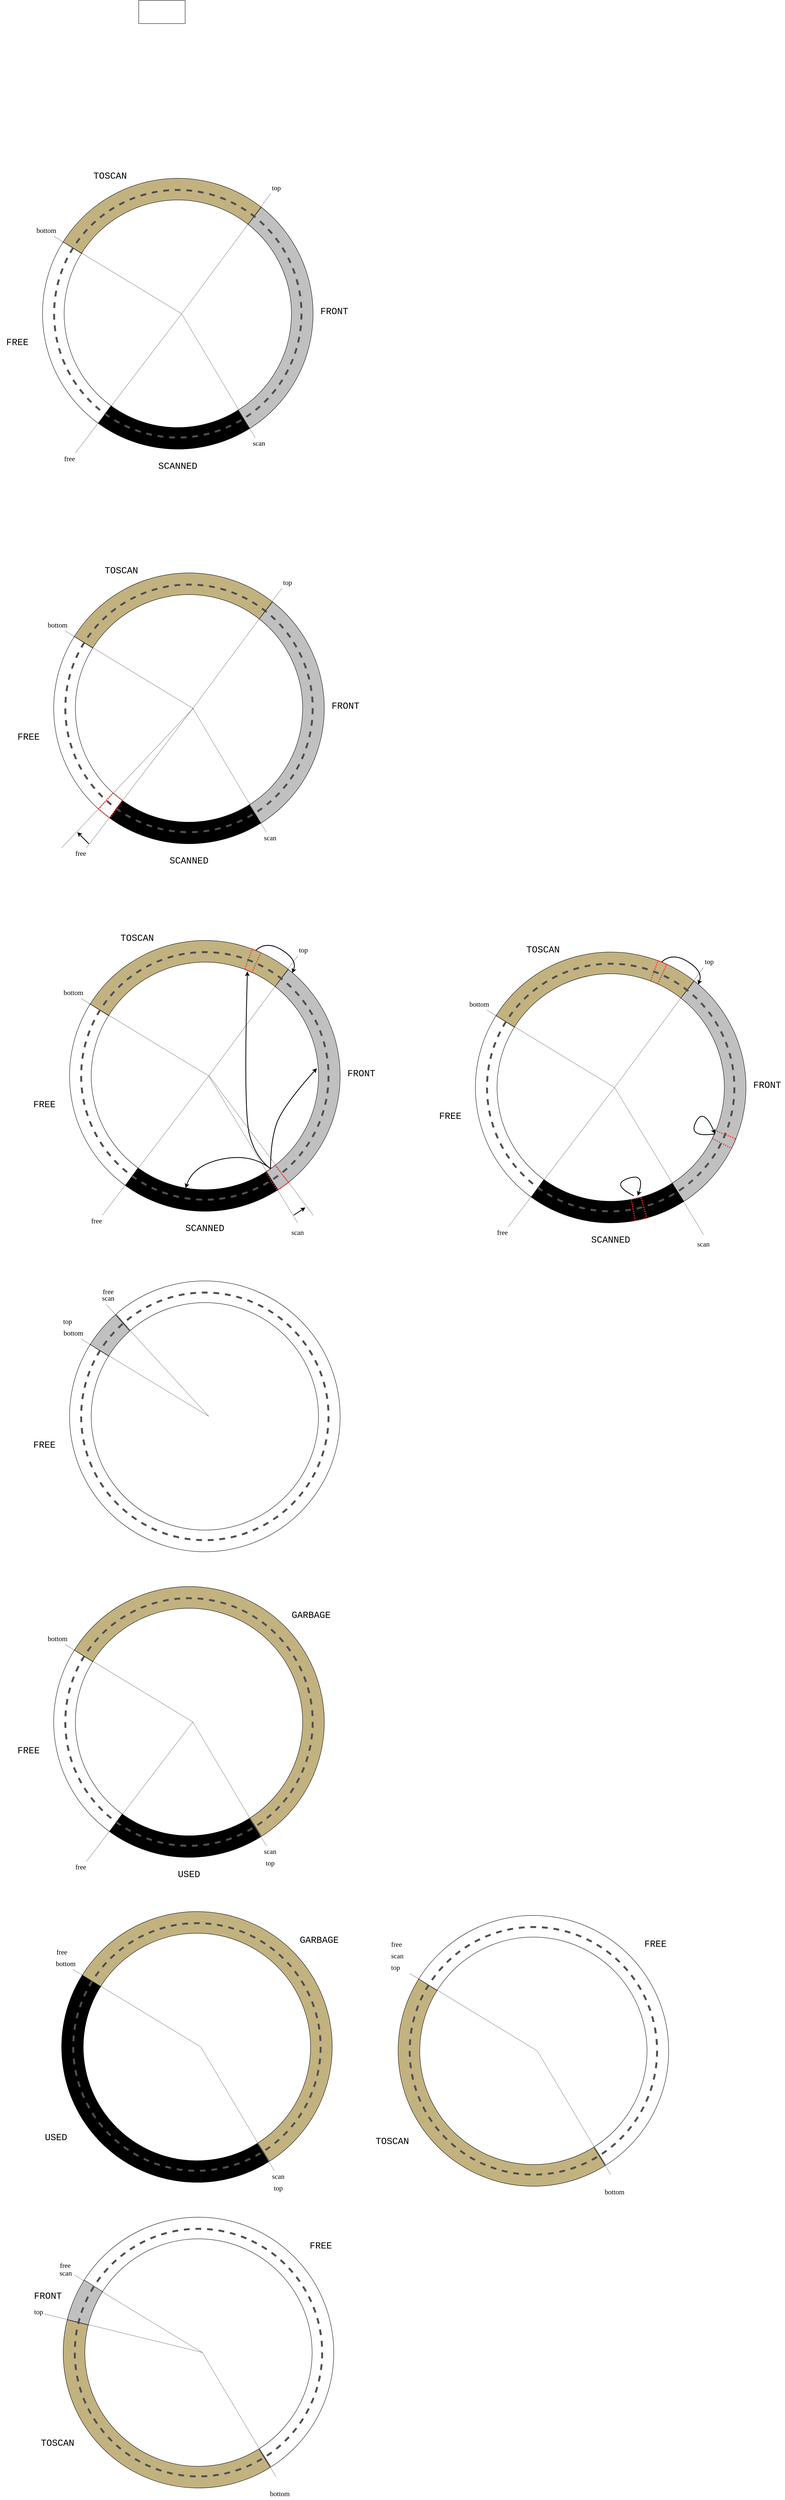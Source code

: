 <mxfile version="18.0.6" type="device"><diagram id="Hz7lfLHsQFxL87cnw71S" name="Page-1"><mxGraphModel dx="5983" dy="5797" grid="1" gridSize="10" guides="1" tooltips="1" connect="1" arrows="1" fold="1" page="1" pageScale="1" pageWidth="3300" pageHeight="4681" math="1" shadow="0"><root><mxCell id="0"/><mxCell id="1" parent="0"/><mxCell id="1EEpojyb9-5cLorn5Ljk-43" value="" style="verticalLabelPosition=bottom;verticalAlign=top;html=1;shape=mxgraph.basic.partConcEllipse;startAngle=0.838;endAngle=0.107;arcWidth=0.16;fillColor=#C2B280;" parent="1" vertex="1"><mxGeometry x="69" y="1050" width="700" height="700" as="geometry"/></mxCell><mxCell id="1EEpojyb9-5cLorn5Ljk-44" value="" style="verticalLabelPosition=bottom;verticalAlign=top;html=1;shape=mxgraph.basic.partConcEllipse;startAngle=0.106;endAngle=0.412;arcWidth=0.16;fillColor=#c0c0c0;" parent="1" vertex="1"><mxGeometry x="69" y="1050" width="700" height="700" as="geometry"/></mxCell><mxCell id="1EEpojyb9-5cLorn5Ljk-45" value="" style="verticalLabelPosition=bottom;verticalAlign=top;html=1;shape=mxgraph.basic.partConcEllipse;startAngle=0.411;endAngle=0.606;arcWidth=0.16;fillColor=#000000;" parent="1" vertex="1"><mxGeometry x="69" y="1050" width="700" height="700" as="geometry"/></mxCell><mxCell id="1EEpojyb9-5cLorn5Ljk-46" value="" style="verticalLabelPosition=bottom;verticalAlign=top;html=1;shape=mxgraph.basic.partConcEllipse;startAngle=0.6;endAngle=0.839;arcWidth=0.16;" parent="1" vertex="1"><mxGeometry x="69" y="1050" width="700" height="700" as="geometry"/></mxCell><mxCell id="1EEpojyb9-5cLorn5Ljk-47" value="" style="ellipse;whiteSpace=wrap;html=1;aspect=fixed;fillColor=none;strokeColor=#505050;strokeWidth=5;dashed=1;" parent="1" vertex="1"><mxGeometry x="99" y="1080" width="640" height="640" as="geometry"/></mxCell><mxCell id="1EEpojyb9-5cLorn5Ljk-48" value="bottom" style="text;html=1;strokeColor=none;fillColor=none;align=center;verticalAlign=middle;whiteSpace=wrap;rounded=0;dashed=1;fontFamily=Lucida Console;fontSize=18;" parent="1" vertex="1"><mxGeometry x="49" y="1170" width="60" height="30" as="geometry"/></mxCell><mxCell id="1EEpojyb9-5cLorn5Ljk-49" value="top" style="text;html=1;strokeColor=none;fillColor=none;align=center;verticalAlign=middle;whiteSpace=wrap;rounded=0;dashed=1;fontFamily=Lucida Console;fontSize=18;" parent="1" vertex="1"><mxGeometry x="649" y="1060" width="50" height="30" as="geometry"/></mxCell><mxCell id="1EEpojyb9-5cLorn5Ljk-50" value="scan" style="text;html=1;strokeColor=none;fillColor=none;align=center;verticalAlign=middle;whiteSpace=wrap;rounded=0;dashed=1;fontFamily=Lucida Console;fontSize=18;" parent="1" vertex="1"><mxGeometry x="599" y="1720" width="60" height="30" as="geometry"/></mxCell><mxCell id="1EEpojyb9-5cLorn5Ljk-51" value="free" style="text;html=1;strokeColor=none;fillColor=none;align=center;verticalAlign=middle;whiteSpace=wrap;rounded=0;dashed=1;fontFamily=Lucida Console;fontSize=18;" parent="1" vertex="1"><mxGeometry x="109" y="1760" width="60" height="30" as="geometry"/></mxCell><mxCell id="1EEpojyb9-5cLorn5Ljk-52" value="&lt;font style=&quot;font-size: 24px;&quot; face=&quot;Courier New&quot;&gt;TOSCAN&lt;/font&gt;" style="text;html=1;strokeColor=none;fillColor=none;align=center;verticalAlign=middle;whiteSpace=wrap;rounded=0;dashed=1;" parent="1" vertex="1"><mxGeometry x="199" y="1030" width="90" height="30" as="geometry"/></mxCell><mxCell id="1EEpojyb9-5cLorn5Ljk-53" value="&lt;font style=&quot;font-size: 24px;&quot; face=&quot;Courier New&quot;&gt;FRONT&lt;/font&gt;" style="text;html=1;strokeColor=none;fillColor=none;align=center;verticalAlign=middle;whiteSpace=wrap;rounded=0;dashed=1;" parent="1" vertex="1"><mxGeometry x="779" y="1380" width="90" height="30" as="geometry"/></mxCell><mxCell id="1EEpojyb9-5cLorn5Ljk-54" value="&lt;font style=&quot;font-size: 24px;&quot; face=&quot;Courier New&quot;&gt;SCANNED&lt;/font&gt;" style="text;html=1;strokeColor=none;fillColor=none;align=center;verticalAlign=middle;whiteSpace=wrap;rounded=0;dashed=1;" parent="1" vertex="1"><mxGeometry x="374" y="1780" width="90" height="30" as="geometry"/></mxCell><mxCell id="1EEpojyb9-5cLorn5Ljk-55" value="&lt;font style=&quot;font-size: 24px;&quot; face=&quot;Courier New&quot;&gt;FREE&lt;/font&gt;" style="text;html=1;strokeColor=none;fillColor=none;align=center;verticalAlign=middle;whiteSpace=wrap;rounded=0;dashed=1;" parent="1" vertex="1"><mxGeometry x="-41" y="1460" width="90" height="30" as="geometry"/></mxCell><mxCell id="1EEpojyb9-5cLorn5Ljk-56" value="" style="endArrow=none;html=1;rounded=0;fontFamily=Courier New;fontSize=24;strokeWidth=1;dashed=1;dashPattern=1 1;" parent="1" edge="1"><mxGeometry width="50" height="50" relative="1" as="geometry"><mxPoint x="659" y="1090" as="sourcePoint"/><mxPoint x="429" y="1400" as="targetPoint"/></mxGeometry></mxCell><mxCell id="1EEpojyb9-5cLorn5Ljk-57" value="" style="endArrow=none;html=1;rounded=0;fontFamily=Courier New;fontSize=24;strokeWidth=1;dashed=1;dashPattern=1 1;" parent="1" edge="1"><mxGeometry width="50" height="50" relative="1" as="geometry"><mxPoint x="619" y="1720" as="sourcePoint"/><mxPoint x="429" y="1400" as="targetPoint"/></mxGeometry></mxCell><mxCell id="1EEpojyb9-5cLorn5Ljk-58" value="" style="endArrow=none;html=1;rounded=0;fontFamily=Courier New;fontSize=24;strokeWidth=1;dashed=1;dashPattern=1 1;exitX=0.75;exitY=0;exitDx=0;exitDy=0;" parent="1" source="1EEpojyb9-5cLorn5Ljk-51" edge="1"><mxGeometry width="50" height="50" relative="1" as="geometry"><mxPoint x="189" y="1710" as="sourcePoint"/><mxPoint x="429" y="1400" as="targetPoint"/></mxGeometry></mxCell><mxCell id="1EEpojyb9-5cLorn5Ljk-59" value="" style="endArrow=none;html=1;rounded=0;fontFamily=Courier New;fontSize=24;strokeWidth=1;dashed=1;dashPattern=1 1;" parent="1" edge="1"><mxGeometry width="50" height="50" relative="1" as="geometry"><mxPoint x="99" y="1200" as="sourcePoint"/><mxPoint x="429" y="1400" as="targetPoint"/></mxGeometry></mxCell><mxCell id="1EEpojyb9-5cLorn5Ljk-60" value="" style="endArrow=none;html=1;rounded=0;fontFamily=Courier New;fontSize=24;strokeWidth=1;dashed=1;dashPattern=1 1;" parent="1" edge="1"><mxGeometry width="50" height="50" relative="1" as="geometry"><mxPoint x="90" y="1760" as="sourcePoint"/><mxPoint x="430" y="1400" as="targetPoint"/></mxGeometry></mxCell><mxCell id="1EEpojyb9-5cLorn5Ljk-62" value="" style="endArrow=classic;html=1;rounded=0;fontFamily=Lucida Console;fontSize=18;strokeWidth=2;" parent="1" edge="1"><mxGeometry width="50" height="50" relative="1" as="geometry"><mxPoint x="160" y="1750" as="sourcePoint"/><mxPoint x="130" y="1720" as="targetPoint"/></mxGeometry></mxCell><mxCell id="1EEpojyb9-5cLorn5Ljk-99" value="" style="verticalLabelPosition=bottom;verticalAlign=top;html=1;shape=mxgraph.basic.partConcEllipse;startAngle=0.838;endAngle=0.107;arcWidth=0.16;fillColor=#C2B280;" parent="1" vertex="1"><mxGeometry x="110" y="2000" width="700" height="700" as="geometry"/></mxCell><mxCell id="1EEpojyb9-5cLorn5Ljk-100" value="" style="verticalLabelPosition=bottom;verticalAlign=top;html=1;shape=mxgraph.basic.partConcEllipse;startAngle=0.106;endAngle=0.412;arcWidth=0.16;fillColor=#c0c0c0;" parent="1" vertex="1"><mxGeometry x="110" y="2000" width="700" height="700" as="geometry"/></mxCell><mxCell id="1EEpojyb9-5cLorn5Ljk-101" value="" style="verticalLabelPosition=bottom;verticalAlign=top;html=1;shape=mxgraph.basic.partConcEllipse;startAngle=0.409;endAngle=0.606;arcWidth=0.16;fillColor=#000000;" parent="1" vertex="1"><mxGeometry x="110" y="2000" width="700" height="700" as="geometry"/></mxCell><mxCell id="1EEpojyb9-5cLorn5Ljk-102" value="" style="verticalLabelPosition=bottom;verticalAlign=top;html=1;shape=mxgraph.basic.partConcEllipse;startAngle=0.6;endAngle=0.839;arcWidth=0.16;" parent="1" vertex="1"><mxGeometry x="110" y="2000" width="700" height="700" as="geometry"/></mxCell><mxCell id="1EEpojyb9-5cLorn5Ljk-104" value="bottom" style="text;html=1;strokeColor=none;fillColor=none;align=center;verticalAlign=middle;whiteSpace=wrap;rounded=0;dashed=1;fontFamily=Lucida Console;fontSize=18;" parent="1" vertex="1"><mxGeometry x="90" y="2120" width="60" height="30" as="geometry"/></mxCell><mxCell id="1EEpojyb9-5cLorn5Ljk-105" value="top" style="text;html=1;strokeColor=none;fillColor=none;align=center;verticalAlign=middle;whiteSpace=wrap;rounded=0;dashed=1;fontFamily=Lucida Console;fontSize=18;" parent="1" vertex="1"><mxGeometry x="690" y="2010" width="50" height="30" as="geometry"/></mxCell><mxCell id="1EEpojyb9-5cLorn5Ljk-106" value="scan" style="text;html=1;strokeColor=none;fillColor=none;align=center;verticalAlign=middle;whiteSpace=wrap;rounded=0;dashed=1;fontFamily=Lucida Console;fontSize=18;" parent="1" vertex="1"><mxGeometry x="670" y="2740" width="60" height="30" as="geometry"/></mxCell><mxCell id="1EEpojyb9-5cLorn5Ljk-107" value="free" style="text;html=1;strokeColor=none;fillColor=none;align=center;verticalAlign=middle;whiteSpace=wrap;rounded=0;dashed=1;fontFamily=Lucida Console;fontSize=18;" parent="1" vertex="1"><mxGeometry x="150" y="2710" width="60" height="30" as="geometry"/></mxCell><mxCell id="1EEpojyb9-5cLorn5Ljk-108" value="&lt;font style=&quot;font-size: 24px;&quot; face=&quot;Courier New&quot;&gt;TOSCAN&lt;/font&gt;" style="text;html=1;strokeColor=none;fillColor=none;align=center;verticalAlign=middle;whiteSpace=wrap;rounded=0;dashed=1;" parent="1" vertex="1"><mxGeometry x="240" y="1980" width="90" height="30" as="geometry"/></mxCell><mxCell id="1EEpojyb9-5cLorn5Ljk-109" value="&lt;font style=&quot;font-size: 24px;&quot; face=&quot;Courier New&quot;&gt;FRONT&lt;/font&gt;" style="text;html=1;strokeColor=none;fillColor=none;align=center;verticalAlign=middle;whiteSpace=wrap;rounded=0;dashed=1;" parent="1" vertex="1"><mxGeometry x="820" y="2330" width="90" height="30" as="geometry"/></mxCell><mxCell id="1EEpojyb9-5cLorn5Ljk-110" value="&lt;font style=&quot;font-size: 24px;&quot; face=&quot;Courier New&quot;&gt;SCANNED&lt;/font&gt;" style="text;html=1;strokeColor=none;fillColor=none;align=center;verticalAlign=middle;whiteSpace=wrap;rounded=0;dashed=1;" parent="1" vertex="1"><mxGeometry x="415" y="2730" width="90" height="30" as="geometry"/></mxCell><mxCell id="1EEpojyb9-5cLorn5Ljk-111" value="&lt;font style=&quot;font-size: 24px;&quot; face=&quot;Courier New&quot;&gt;FREE&lt;/font&gt;" style="text;html=1;strokeColor=none;fillColor=none;align=center;verticalAlign=middle;whiteSpace=wrap;rounded=0;dashed=1;" parent="1" vertex="1"><mxGeometry y="2410" width="90" height="30" as="geometry"/></mxCell><mxCell id="1EEpojyb9-5cLorn5Ljk-112" value="" style="endArrow=none;html=1;rounded=0;fontFamily=Courier New;fontSize=24;strokeWidth=1;dashed=1;dashPattern=1 1;" parent="1" edge="1"><mxGeometry width="50" height="50" relative="1" as="geometry"><mxPoint x="700" y="2040" as="sourcePoint"/><mxPoint x="470" y="2350" as="targetPoint"/></mxGeometry></mxCell><mxCell id="1EEpojyb9-5cLorn5Ljk-113" value="" style="endArrow=none;html=1;rounded=0;fontFamily=Courier New;fontSize=24;strokeWidth=1;dashed=1;dashPattern=1 1;" parent="1" edge="1"><mxGeometry width="50" height="50" relative="1" as="geometry"><mxPoint x="700" y="2730" as="sourcePoint"/><mxPoint x="470" y="2350" as="targetPoint"/></mxGeometry></mxCell><mxCell id="1EEpojyb9-5cLorn5Ljk-114" value="" style="endArrow=none;html=1;rounded=0;fontFamily=Courier New;fontSize=24;strokeWidth=1;dashed=1;dashPattern=1 1;exitX=0.75;exitY=0;exitDx=0;exitDy=0;" parent="1" source="1EEpojyb9-5cLorn5Ljk-107" edge="1"><mxGeometry width="50" height="50" relative="1" as="geometry"><mxPoint x="230" y="2660" as="sourcePoint"/><mxPoint x="470" y="2350" as="targetPoint"/></mxGeometry></mxCell><mxCell id="1EEpojyb9-5cLorn5Ljk-115" value="" style="endArrow=none;html=1;rounded=0;fontFamily=Courier New;fontSize=24;strokeWidth=1;dashed=1;dashPattern=1 1;" parent="1" edge="1"><mxGeometry width="50" height="50" relative="1" as="geometry"><mxPoint x="140" y="2150" as="sourcePoint"/><mxPoint x="470" y="2350" as="targetPoint"/></mxGeometry></mxCell><mxCell id="1EEpojyb9-5cLorn5Ljk-116" value="" style="endArrow=none;html=1;rounded=0;fontFamily=Courier New;fontSize=24;strokeWidth=1;dashed=1;dashPattern=1 1;" parent="1" edge="1"><mxGeometry width="50" height="50" relative="1" as="geometry"><mxPoint x="740" y="2710" as="sourcePoint"/><mxPoint x="471" y="2350" as="targetPoint"/></mxGeometry></mxCell><mxCell id="1EEpojyb9-5cLorn5Ljk-117" value="" style="endArrow=classic;html=1;rounded=0;fontFamily=Lucida Console;fontSize=18;strokeWidth=2;" parent="1" edge="1"><mxGeometry width="50" height="50" relative="1" as="geometry"><mxPoint x="690" y="2710" as="sourcePoint"/><mxPoint x="720" y="2690" as="targetPoint"/></mxGeometry></mxCell><mxCell id="1EEpojyb9-5cLorn5Ljk-123" value="" style="curved=1;endArrow=classic;html=1;rounded=0;fontFamily=Lucida Console;fontSize=18;strokeWidth=2;exitX=0.766;exitY=0.875;exitDx=0;exitDy=0;exitPerimeter=0;entryX=0.422;entryY=0.953;entryDx=0;entryDy=0;entryPerimeter=0;" parent="1" source="1EEpojyb9-5cLorn5Ljk-103" target="1EEpojyb9-5cLorn5Ljk-103" edge="1"><mxGeometry width="50" height="50" relative="1" as="geometry"><mxPoint x="530" y="2510" as="sourcePoint"/><mxPoint x="580" y="2460" as="targetPoint"/><Array as="points"><mxPoint x="580" y="2550"/><mxPoint x="430" y="2580"/></Array></mxGeometry></mxCell><mxCell id="1EEpojyb9-5cLorn5Ljk-124" value="" style="curved=1;endArrow=classic;html=1;rounded=0;fontFamily=Lucida Console;fontSize=18;strokeWidth=2;entryX=0.953;entryY=0.469;entryDx=0;entryDy=0;entryPerimeter=0;" parent="1" target="1EEpojyb9-5cLorn5Ljk-103" edge="1"><mxGeometry width="50" height="50" relative="1" as="geometry"><mxPoint x="630" y="2590" as="sourcePoint"/><mxPoint x="420.08" y="2649.92" as="targetPoint"/><Array as="points"><mxPoint x="630" y="2520"/><mxPoint x="660" y="2430"/></Array></mxGeometry></mxCell><mxCell id="1EEpojyb9-5cLorn5Ljk-125" value="" style="curved=1;endArrow=classic;html=1;rounded=0;fontFamily=Lucida Console;fontSize=18;strokeWidth=2;entryX=0.672;entryY=0.078;entryDx=0;entryDy=0;entryPerimeter=0;" parent="1" target="1EEpojyb9-5cLorn5Ljk-103" edge="1"><mxGeometry width="50" height="50" relative="1" as="geometry"><mxPoint x="630" y="2590" as="sourcePoint"/><mxPoint x="420.08" y="2649.92" as="targetPoint"/><Array as="points"><mxPoint x="590" y="2560"/><mxPoint x="560" y="2440"/></Array></mxGeometry></mxCell><mxCell id="1EEpojyb9-5cLorn5Ljk-130" value="" style="verticalLabelPosition=bottom;verticalAlign=top;html=1;shape=mxgraph.basic.partConcEllipse;startAngle=0.057;endAngle=0.068;arcWidth=0.16;fillColor=none;strokeWidth=3;dashed=1;dashPattern=1 1;strokeColor=#FF3333;" parent="1" vertex="1"><mxGeometry x="110" y="2000" width="700" height="700" as="geometry"/></mxCell><mxCell id="1EEpojyb9-5cLorn5Ljk-131" value="" style="curved=1;endArrow=classic;html=1;rounded=0;fontFamily=Lucida Console;fontSize=18;strokeWidth=2;entryX=0.823;entryY=0.12;entryDx=0;entryDy=0;entryPerimeter=0;exitX=0.689;exitY=0.036;exitDx=0;exitDy=0;exitPerimeter=0;" parent="1" source="1EEpojyb9-5cLorn5Ljk-130" target="1EEpojyb9-5cLorn5Ljk-100" edge="1"><mxGeometry width="50" height="50" relative="1" as="geometry"><mxPoint x="640" y="2600" as="sourcePoint"/><mxPoint x="580.08" y="2089.92" as="targetPoint"/><Array as="points"><mxPoint x="620" y="2000"/><mxPoint x="700" y="2050"/></Array></mxGeometry></mxCell><mxCell id="1EEpojyb9-5cLorn5Ljk-103" value="" style="ellipse;whiteSpace=wrap;html=1;aspect=fixed;fillColor=none;strokeColor=#505050;strokeWidth=5;dashed=1;" parent="1" vertex="1"><mxGeometry x="140" y="2030" width="640" height="640" as="geometry"/></mxCell><mxCell id="1EEpojyb9-5cLorn5Ljk-132" value="" style="verticalLabelPosition=bottom;verticalAlign=top;html=1;shape=mxgraph.basic.partConcEllipse;startAngle=0.838;endAngle=0.107;arcWidth=0.16;fillColor=#C2B280;" parent="1" vertex="1"><mxGeometry x="40" y="30" width="700" height="700" as="geometry"/></mxCell><mxCell id="1EEpojyb9-5cLorn5Ljk-133" value="" style="verticalLabelPosition=bottom;verticalAlign=top;html=1;shape=mxgraph.basic.partConcEllipse;startAngle=0.106;endAngle=0.412;arcWidth=0.16;fillColor=#c0c0c0;" parent="1" vertex="1"><mxGeometry x="40" y="30" width="700" height="700" as="geometry"/></mxCell><mxCell id="1EEpojyb9-5cLorn5Ljk-134" value="" style="verticalLabelPosition=bottom;verticalAlign=top;html=1;shape=mxgraph.basic.partConcEllipse;startAngle=0.411;endAngle=0.606;arcWidth=0.16;fillColor=#000000;" parent="1" vertex="1"><mxGeometry x="40" y="30" width="700" height="700" as="geometry"/></mxCell><mxCell id="1EEpojyb9-5cLorn5Ljk-135" value="" style="verticalLabelPosition=bottom;verticalAlign=top;html=1;shape=mxgraph.basic.partConcEllipse;startAngle=0.6;endAngle=0.839;arcWidth=0.16;" parent="1" vertex="1"><mxGeometry x="40" y="30" width="700" height="700" as="geometry"/></mxCell><mxCell id="1EEpojyb9-5cLorn5Ljk-136" value="" style="ellipse;whiteSpace=wrap;html=1;aspect=fixed;fillColor=none;strokeColor=#505050;strokeWidth=5;dashed=1;" parent="1" vertex="1"><mxGeometry x="70" y="60" width="640" height="640" as="geometry"/></mxCell><mxCell id="1EEpojyb9-5cLorn5Ljk-137" value="bottom" style="text;html=1;strokeColor=none;fillColor=none;align=center;verticalAlign=middle;whiteSpace=wrap;rounded=0;dashed=1;fontFamily=Lucida Console;fontSize=18;" parent="1" vertex="1"><mxGeometry x="20" y="150" width="60" height="30" as="geometry"/></mxCell><mxCell id="1EEpojyb9-5cLorn5Ljk-138" value="top" style="text;html=1;strokeColor=none;fillColor=none;align=center;verticalAlign=middle;whiteSpace=wrap;rounded=0;dashed=1;fontFamily=Lucida Console;fontSize=18;" parent="1" vertex="1"><mxGeometry x="620" y="40" width="50" height="30" as="geometry"/></mxCell><mxCell id="1EEpojyb9-5cLorn5Ljk-139" value="scan" style="text;html=1;strokeColor=none;fillColor=none;align=center;verticalAlign=middle;whiteSpace=wrap;rounded=0;dashed=1;fontFamily=Lucida Console;fontSize=18;" parent="1" vertex="1"><mxGeometry x="570" y="700" width="60" height="30" as="geometry"/></mxCell><mxCell id="1EEpojyb9-5cLorn5Ljk-140" value="free" style="text;html=1;strokeColor=none;fillColor=none;align=center;verticalAlign=middle;whiteSpace=wrap;rounded=0;dashed=1;fontFamily=Lucida Console;fontSize=18;" parent="1" vertex="1"><mxGeometry x="80" y="740" width="60" height="30" as="geometry"/></mxCell><mxCell id="1EEpojyb9-5cLorn5Ljk-141" value="&lt;font style=&quot;font-size: 24px;&quot; face=&quot;Courier New&quot;&gt;TOSCAN&lt;/font&gt;" style="text;html=1;strokeColor=none;fillColor=none;align=center;verticalAlign=middle;whiteSpace=wrap;rounded=0;dashed=1;" parent="1" vertex="1"><mxGeometry x="170" y="10" width="90" height="30" as="geometry"/></mxCell><mxCell id="1EEpojyb9-5cLorn5Ljk-142" value="&lt;font style=&quot;font-size: 24px;&quot; face=&quot;Courier New&quot;&gt;FRONT&lt;/font&gt;" style="text;html=1;strokeColor=none;fillColor=none;align=center;verticalAlign=middle;whiteSpace=wrap;rounded=0;dashed=1;" parent="1" vertex="1"><mxGeometry x="750" y="360" width="90" height="30" as="geometry"/></mxCell><mxCell id="1EEpojyb9-5cLorn5Ljk-143" value="&lt;font style=&quot;font-size: 24px;&quot; face=&quot;Courier New&quot;&gt;SCANNED&lt;/font&gt;" style="text;html=1;strokeColor=none;fillColor=none;align=center;verticalAlign=middle;whiteSpace=wrap;rounded=0;dashed=1;" parent="1" vertex="1"><mxGeometry x="345" y="760" width="90" height="30" as="geometry"/></mxCell><mxCell id="1EEpojyb9-5cLorn5Ljk-144" value="&lt;font style=&quot;font-size: 24px;&quot; face=&quot;Courier New&quot;&gt;FREE&lt;/font&gt;" style="text;html=1;strokeColor=none;fillColor=none;align=center;verticalAlign=middle;whiteSpace=wrap;rounded=0;dashed=1;" parent="1" vertex="1"><mxGeometry x="-70" y="440" width="90" height="30" as="geometry"/></mxCell><mxCell id="1EEpojyb9-5cLorn5Ljk-145" value="" style="endArrow=none;html=1;rounded=0;fontFamily=Courier New;fontSize=24;strokeWidth=1;dashed=1;dashPattern=1 1;" parent="1" edge="1"><mxGeometry width="50" height="50" relative="1" as="geometry"><mxPoint x="630" y="70" as="sourcePoint"/><mxPoint x="400" y="380" as="targetPoint"/></mxGeometry></mxCell><mxCell id="1EEpojyb9-5cLorn5Ljk-146" value="" style="endArrow=none;html=1;rounded=0;fontFamily=Courier New;fontSize=24;strokeWidth=1;dashed=1;dashPattern=1 1;" parent="1" edge="1"><mxGeometry width="50" height="50" relative="1" as="geometry"><mxPoint x="590" y="700" as="sourcePoint"/><mxPoint x="400" y="380" as="targetPoint"/></mxGeometry></mxCell><mxCell id="1EEpojyb9-5cLorn5Ljk-147" value="" style="endArrow=none;html=1;rounded=0;fontFamily=Courier New;fontSize=24;strokeWidth=1;dashed=1;dashPattern=1 1;exitX=0.75;exitY=0;exitDx=0;exitDy=0;" parent="1" source="1EEpojyb9-5cLorn5Ljk-140" edge="1"><mxGeometry width="50" height="50" relative="1" as="geometry"><mxPoint x="160" y="690" as="sourcePoint"/><mxPoint x="400" y="380" as="targetPoint"/></mxGeometry></mxCell><mxCell id="1EEpojyb9-5cLorn5Ljk-148" value="" style="endArrow=none;html=1;rounded=0;fontFamily=Courier New;fontSize=24;strokeWidth=1;dashed=1;dashPattern=1 1;" parent="1" edge="1"><mxGeometry width="50" height="50" relative="1" as="geometry"><mxPoint x="70" y="180" as="sourcePoint"/><mxPoint x="400" y="380" as="targetPoint"/></mxGeometry></mxCell><mxCell id="1EEpojyb9-5cLorn5Ljk-152" value="" style="verticalLabelPosition=bottom;verticalAlign=top;html=1;shape=mxgraph.basic.partConcEllipse;startAngle=0.394;endAngle=0.41;arcWidth=0.16;fillColor=none;strokeWidth=3;dashed=1;dashPattern=1 1;strokeColor=#FF3333;" parent="1" vertex="1"><mxGeometry x="110" y="2000" width="700" height="700" as="geometry"/></mxCell><mxCell id="1EEpojyb9-5cLorn5Ljk-153" value="" style="verticalLabelPosition=bottom;verticalAlign=top;html=1;shape=mxgraph.basic.partConcEllipse;startAngle=0.6;endAngle=0.617;arcWidth=0.16;fillColor=none;strokeWidth=3;dashed=1;dashPattern=1 1;strokeColor=#FF3333;" parent="1" vertex="1"><mxGeometry x="70" y="1050" width="700" height="700" as="geometry"/></mxCell><mxCell id="1EEpojyb9-5cLorn5Ljk-154" value="" style="verticalLabelPosition=bottom;verticalAlign=top;html=1;shape=mxgraph.basic.partConcEllipse;startAngle=0.838;endAngle=0.84;arcWidth=0.16;fillColor=#C2B280;" parent="1" vertex="1"><mxGeometry x="110" y="2880" width="700" height="700" as="geometry"/></mxCell><mxCell id="1EEpojyb9-5cLorn5Ljk-155" value="" style="verticalLabelPosition=bottom;verticalAlign=top;html=1;shape=mxgraph.basic.partConcEllipse;startAngle=0.838;endAngle=0.885;arcWidth=0.16;fillColor=#c0c0c0;" parent="1" vertex="1"><mxGeometry x="110" y="2880" width="700" height="700" as="geometry"/></mxCell><mxCell id="1EEpojyb9-5cLorn5Ljk-157" value="" style="verticalLabelPosition=bottom;verticalAlign=top;html=1;shape=mxgraph.basic.partConcEllipse;startAngle=0.886;endAngle=0.839;arcWidth=0.16;" parent="1" vertex="1"><mxGeometry x="110" y="2880" width="700" height="700" as="geometry"/></mxCell><mxCell id="1EEpojyb9-5cLorn5Ljk-158" value="" style="ellipse;whiteSpace=wrap;html=1;aspect=fixed;fillColor=none;strokeColor=#505050;strokeWidth=5;dashed=1;" parent="1" vertex="1"><mxGeometry x="140" y="2910" width="640" height="640" as="geometry"/></mxCell><mxCell id="1EEpojyb9-5cLorn5Ljk-159" value="bottom" style="text;html=1;strokeColor=none;fillColor=none;align=center;verticalAlign=middle;whiteSpace=wrap;rounded=0;dashed=1;fontFamily=Lucida Console;fontSize=18;" parent="1" vertex="1"><mxGeometry x="90" y="3000" width="60" height="30" as="geometry"/></mxCell><mxCell id="1EEpojyb9-5cLorn5Ljk-160" value="top" style="text;html=1;strokeColor=none;fillColor=none;align=center;verticalAlign=middle;whiteSpace=wrap;rounded=0;dashed=1;fontFamily=Lucida Console;fontSize=18;" parent="1" vertex="1"><mxGeometry x="80" y="2970" width="50" height="30" as="geometry"/></mxCell><mxCell id="1EEpojyb9-5cLorn5Ljk-161" value="scan" style="text;html=1;strokeColor=none;fillColor=none;align=center;verticalAlign=middle;whiteSpace=wrap;rounded=0;dashed=1;fontFamily=Lucida Console;fontSize=18;" parent="1" vertex="1"><mxGeometry x="180" y="2910" width="60" height="30" as="geometry"/></mxCell><mxCell id="1EEpojyb9-5cLorn5Ljk-162" value="free" style="text;html=1;strokeColor=none;fillColor=none;align=center;verticalAlign=middle;whiteSpace=wrap;rounded=0;dashed=1;fontFamily=Lucida Console;fontSize=18;" parent="1" vertex="1"><mxGeometry x="180" y="2893" width="60" height="30" as="geometry"/></mxCell><mxCell id="1EEpojyb9-5cLorn5Ljk-166" value="&lt;font style=&quot;font-size: 24px;&quot; face=&quot;Courier New&quot;&gt;FREE&lt;/font&gt;" style="text;html=1;strokeColor=none;fillColor=none;align=center;verticalAlign=middle;whiteSpace=wrap;rounded=0;dashed=1;" parent="1" vertex="1"><mxGeometry y="3290" width="90" height="30" as="geometry"/></mxCell><mxCell id="1EEpojyb9-5cLorn5Ljk-168" value="" style="endArrow=none;html=1;rounded=0;fontFamily=Courier New;fontSize=24;strokeWidth=1;dashed=1;dashPattern=1 1;exitX=0.425;exitY=1.05;exitDx=0;exitDy=0;exitPerimeter=0;" parent="1" source="1EEpojyb9-5cLorn5Ljk-161" edge="1"><mxGeometry width="50" height="50" relative="1" as="geometry"><mxPoint x="200" y="2940" as="sourcePoint"/><mxPoint x="470" y="3230" as="targetPoint"/></mxGeometry></mxCell><mxCell id="1EEpojyb9-5cLorn5Ljk-170" value="" style="endArrow=none;html=1;rounded=0;fontFamily=Courier New;fontSize=24;strokeWidth=1;dashed=1;dashPattern=1 1;" parent="1" edge="1"><mxGeometry width="50" height="50" relative="1" as="geometry"><mxPoint x="140" y="3030" as="sourcePoint"/><mxPoint x="470" y="3230" as="targetPoint"/></mxGeometry></mxCell><mxCell id="1EEpojyb9-5cLorn5Ljk-171" value="" style="verticalLabelPosition=bottom;verticalAlign=top;html=1;shape=mxgraph.basic.partConcEllipse;startAngle=0.838;endAngle=0.41;arcWidth=0.16;fillColor=#C2B280;" parent="1" vertex="1"><mxGeometry x="69" y="3670" width="700" height="700" as="geometry"/></mxCell><mxCell id="1EEpojyb9-5cLorn5Ljk-173" value="" style="verticalLabelPosition=bottom;verticalAlign=top;html=1;shape=mxgraph.basic.partConcEllipse;startAngle=0.411;endAngle=0.606;arcWidth=0.16;fillColor=#000000;" parent="1" vertex="1"><mxGeometry x="69" y="3670" width="700" height="700" as="geometry"/></mxCell><mxCell id="1EEpojyb9-5cLorn5Ljk-174" value="" style="verticalLabelPosition=bottom;verticalAlign=top;html=1;shape=mxgraph.basic.partConcEllipse;startAngle=0.6;endAngle=0.839;arcWidth=0.16;" parent="1" vertex="1"><mxGeometry x="69" y="3670" width="700" height="700" as="geometry"/></mxCell><mxCell id="1EEpojyb9-5cLorn5Ljk-175" value="" style="ellipse;whiteSpace=wrap;html=1;aspect=fixed;fillColor=none;strokeColor=#505050;strokeWidth=5;dashed=1;" parent="1" vertex="1"><mxGeometry x="99" y="3700" width="640" height="640" as="geometry"/></mxCell><mxCell id="1EEpojyb9-5cLorn5Ljk-176" value="bottom" style="text;html=1;strokeColor=none;fillColor=none;align=center;verticalAlign=middle;whiteSpace=wrap;rounded=0;dashed=1;fontFamily=Lucida Console;fontSize=18;" parent="1" vertex="1"><mxGeometry x="49" y="3790" width="60" height="30" as="geometry"/></mxCell><mxCell id="1EEpojyb9-5cLorn5Ljk-177" value="top" style="text;html=1;strokeColor=none;fillColor=none;align=center;verticalAlign=middle;whiteSpace=wrap;rounded=0;dashed=1;fontFamily=Lucida Console;fontSize=18;" parent="1" vertex="1"><mxGeometry x="604" y="4370" width="50" height="30" as="geometry"/></mxCell><mxCell id="1EEpojyb9-5cLorn5Ljk-178" value="scan" style="text;html=1;strokeColor=none;fillColor=none;align=center;verticalAlign=middle;whiteSpace=wrap;rounded=0;dashed=1;fontFamily=Lucida Console;fontSize=18;" parent="1" vertex="1"><mxGeometry x="599" y="4340" width="60" height="30" as="geometry"/></mxCell><mxCell id="1EEpojyb9-5cLorn5Ljk-179" value="free" style="text;html=1;strokeColor=none;fillColor=none;align=center;verticalAlign=middle;whiteSpace=wrap;rounded=0;dashed=1;fontFamily=Lucida Console;fontSize=18;" parent="1" vertex="1"><mxGeometry x="109" y="4380" width="60" height="30" as="geometry"/></mxCell><mxCell id="1EEpojyb9-5cLorn5Ljk-180" value="&lt;font style=&quot;font-size: 24px;&quot; face=&quot;Courier New&quot;&gt;GARBAGE&lt;/font&gt;" style="text;html=1;strokeColor=none;fillColor=none;align=center;verticalAlign=middle;whiteSpace=wrap;rounded=0;dashed=1;" parent="1" vertex="1"><mxGeometry x="690" y="3730" width="90" height="30" as="geometry"/></mxCell><mxCell id="1EEpojyb9-5cLorn5Ljk-182" value="&lt;font style=&quot;font-size: 24px;&quot; face=&quot;Courier New&quot;&gt;USED&lt;/font&gt;" style="text;html=1;strokeColor=none;fillColor=none;align=center;verticalAlign=middle;whiteSpace=wrap;rounded=0;dashed=1;" parent="1" vertex="1"><mxGeometry x="374" y="4400" width="90" height="30" as="geometry"/></mxCell><mxCell id="1EEpojyb9-5cLorn5Ljk-183" value="&lt;font style=&quot;font-size: 24px;&quot; face=&quot;Courier New&quot;&gt;FREE&lt;/font&gt;" style="text;html=1;strokeColor=none;fillColor=none;align=center;verticalAlign=middle;whiteSpace=wrap;rounded=0;dashed=1;" parent="1" vertex="1"><mxGeometry x="-41" y="4080" width="90" height="30" as="geometry"/></mxCell><mxCell id="1EEpojyb9-5cLorn5Ljk-185" value="" style="endArrow=none;html=1;rounded=0;fontFamily=Courier New;fontSize=24;strokeWidth=1;dashed=1;dashPattern=1 1;" parent="1" edge="1"><mxGeometry width="50" height="50" relative="1" as="geometry"><mxPoint x="619" y="4340" as="sourcePoint"/><mxPoint x="429" y="4020" as="targetPoint"/></mxGeometry></mxCell><mxCell id="1EEpojyb9-5cLorn5Ljk-186" value="" style="endArrow=none;html=1;rounded=0;fontFamily=Courier New;fontSize=24;strokeWidth=1;dashed=1;dashPattern=1 1;exitX=0.75;exitY=0;exitDx=0;exitDy=0;" parent="1" source="1EEpojyb9-5cLorn5Ljk-179" edge="1"><mxGeometry width="50" height="50" relative="1" as="geometry"><mxPoint x="189" y="4330" as="sourcePoint"/><mxPoint x="429" y="4020" as="targetPoint"/></mxGeometry></mxCell><mxCell id="1EEpojyb9-5cLorn5Ljk-187" value="" style="endArrow=none;html=1;rounded=0;fontFamily=Courier New;fontSize=24;strokeWidth=1;dashed=1;dashPattern=1 1;" parent="1" edge="1"><mxGeometry width="50" height="50" relative="1" as="geometry"><mxPoint x="99" y="3820" as="sourcePoint"/><mxPoint x="429" y="4020" as="targetPoint"/></mxGeometry></mxCell><mxCell id="1EEpojyb9-5cLorn5Ljk-189" value="" style="verticalLabelPosition=bottom;verticalAlign=top;html=1;shape=mxgraph.basic.partConcEllipse;startAngle=0.838;endAngle=0.41;arcWidth=0.16;fillColor=#C2B280;" parent="1" vertex="1"><mxGeometry x="89.5" y="4510" width="700" height="700" as="geometry"/></mxCell><mxCell id="1EEpojyb9-5cLorn5Ljk-190" value="" style="verticalLabelPosition=bottom;verticalAlign=top;html=1;shape=mxgraph.basic.partConcEllipse;startAngle=0.411;endAngle=0.839;arcWidth=0.16;fillColor=#000000;" parent="1" vertex="1"><mxGeometry x="89.5" y="4510" width="700" height="700" as="geometry"/></mxCell><mxCell id="1EEpojyb9-5cLorn5Ljk-192" value="" style="ellipse;whiteSpace=wrap;html=1;aspect=fixed;fillColor=none;strokeColor=#505050;strokeWidth=5;dashed=1;" parent="1" vertex="1"><mxGeometry x="119.5" y="4540" width="640" height="640" as="geometry"/></mxCell><mxCell id="1EEpojyb9-5cLorn5Ljk-193" value="bottom" style="text;html=1;strokeColor=none;fillColor=none;align=center;verticalAlign=middle;whiteSpace=wrap;rounded=0;dashed=1;fontFamily=Lucida Console;fontSize=18;" parent="1" vertex="1"><mxGeometry x="69.5" y="4630" width="60" height="30" as="geometry"/></mxCell><mxCell id="1EEpojyb9-5cLorn5Ljk-194" value="top" style="text;html=1;strokeColor=none;fillColor=none;align=center;verticalAlign=middle;whiteSpace=wrap;rounded=0;dashed=1;fontFamily=Lucida Console;fontSize=18;" parent="1" vertex="1"><mxGeometry x="624.5" y="5210" width="50" height="30" as="geometry"/></mxCell><mxCell id="1EEpojyb9-5cLorn5Ljk-195" value="scan" style="text;html=1;strokeColor=none;fillColor=none;align=center;verticalAlign=middle;whiteSpace=wrap;rounded=0;dashed=1;fontFamily=Lucida Console;fontSize=18;" parent="1" vertex="1"><mxGeometry x="619.5" y="5180" width="60" height="30" as="geometry"/></mxCell><mxCell id="1EEpojyb9-5cLorn5Ljk-196" value="free" style="text;html=1;strokeColor=none;fillColor=none;align=center;verticalAlign=middle;whiteSpace=wrap;rounded=0;dashed=1;fontFamily=Lucida Console;fontSize=18;" parent="1" vertex="1"><mxGeometry x="59.5" y="4600" width="60" height="30" as="geometry"/></mxCell><mxCell id="1EEpojyb9-5cLorn5Ljk-197" value="&lt;font style=&quot;font-size: 24px;&quot; face=&quot;Courier New&quot;&gt;GARBAGE&lt;/font&gt;" style="text;html=1;strokeColor=none;fillColor=none;align=center;verticalAlign=middle;whiteSpace=wrap;rounded=0;dashed=1;" parent="1" vertex="1"><mxGeometry x="710.5" y="4570" width="90" height="30" as="geometry"/></mxCell><mxCell id="1EEpojyb9-5cLorn5Ljk-198" value="&lt;font style=&quot;font-size: 24px;&quot; face=&quot;Courier New&quot;&gt;USED&lt;/font&gt;" style="text;html=1;strokeColor=none;fillColor=none;align=center;verticalAlign=middle;whiteSpace=wrap;rounded=0;dashed=1;" parent="1" vertex="1"><mxGeometry x="29.5" y="5080" width="90" height="30" as="geometry"/></mxCell><mxCell id="1EEpojyb9-5cLorn5Ljk-200" value="" style="endArrow=none;html=1;rounded=0;fontFamily=Courier New;fontSize=24;strokeWidth=1;dashed=1;dashPattern=1 1;" parent="1" edge="1"><mxGeometry width="50" height="50" relative="1" as="geometry"><mxPoint x="639.5" y="5180" as="sourcePoint"/><mxPoint x="449.5" y="4860" as="targetPoint"/></mxGeometry></mxCell><mxCell id="1EEpojyb9-5cLorn5Ljk-202" value="" style="endArrow=none;html=1;rounded=0;fontFamily=Courier New;fontSize=24;strokeWidth=1;dashed=1;dashPattern=1 1;" parent="1" edge="1"><mxGeometry width="50" height="50" relative="1" as="geometry"><mxPoint x="119.5" y="4660" as="sourcePoint"/><mxPoint x="449.5" y="4860" as="targetPoint"/></mxGeometry></mxCell><mxCell id="1EEpojyb9-5cLorn5Ljk-203" value="" style="verticalLabelPosition=bottom;verticalAlign=top;html=1;shape=mxgraph.basic.partConcEllipse;startAngle=0.838;endAngle=0.41;arcWidth=0.16;fillColor=#FFFFFF;" parent="1" vertex="1"><mxGeometry x="960" y="4520" width="700" height="700" as="geometry"/></mxCell><mxCell id="1EEpojyb9-5cLorn5Ljk-204" value="" style="verticalLabelPosition=bottom;verticalAlign=top;html=1;shape=mxgraph.basic.partConcEllipse;startAngle=0.411;endAngle=0.839;arcWidth=0.16;fillColor=#C2B280;" parent="1" vertex="1"><mxGeometry x="960" y="4520" width="700" height="700" as="geometry"/></mxCell><mxCell id="1EEpojyb9-5cLorn5Ljk-205" value="" style="ellipse;whiteSpace=wrap;html=1;aspect=fixed;fillColor=none;strokeColor=#505050;strokeWidth=5;dashed=1;" parent="1" vertex="1"><mxGeometry x="990" y="4550" width="640" height="640" as="geometry"/></mxCell><mxCell id="1EEpojyb9-5cLorn5Ljk-206" value="top" style="text;html=1;strokeColor=none;fillColor=none;align=left;verticalAlign=middle;whiteSpace=wrap;rounded=0;dashed=1;fontFamily=Lucida Console;fontSize=18;" parent="1" vertex="1"><mxGeometry x="940" y="4640" width="60" height="30" as="geometry"/></mxCell><mxCell id="1EEpojyb9-5cLorn5Ljk-207" value="bottom" style="text;html=1;strokeColor=none;fillColor=none;align=center;verticalAlign=middle;whiteSpace=wrap;rounded=0;dashed=1;fontFamily=Lucida Console;fontSize=18;" parent="1" vertex="1"><mxGeometry x="1495" y="5220" width="50" height="30" as="geometry"/></mxCell><mxCell id="1EEpojyb9-5cLorn5Ljk-208" value="free" style="text;html=1;strokeColor=none;fillColor=none;align=left;verticalAlign=middle;whiteSpace=wrap;rounded=0;dashed=1;fontFamily=Lucida Console;fontSize=18;" parent="1" vertex="1"><mxGeometry x="940" y="4580" width="60" height="30" as="geometry"/></mxCell><mxCell id="1EEpojyb9-5cLorn5Ljk-209" value="scan" style="text;html=1;strokeColor=none;fillColor=none;align=left;verticalAlign=middle;whiteSpace=wrap;rounded=0;dashed=1;fontFamily=Lucida Console;fontSize=18;" parent="1" vertex="1"><mxGeometry x="940" y="4610" width="60" height="30" as="geometry"/></mxCell><mxCell id="1EEpojyb9-5cLorn5Ljk-210" value="&lt;font style=&quot;font-size: 24px;&quot; face=&quot;Courier New&quot;&gt;FREE&lt;/font&gt;" style="text;html=1;strokeColor=none;fillColor=none;align=center;verticalAlign=middle;whiteSpace=wrap;rounded=0;dashed=1;" parent="1" vertex="1"><mxGeometry x="1581" y="4580" width="90" height="30" as="geometry"/></mxCell><mxCell id="1EEpojyb9-5cLorn5Ljk-211" value="&lt;font style=&quot;font-size: 24px;&quot; face=&quot;Courier New&quot;&gt;TOSCAN&lt;/font&gt;" style="text;html=1;strokeColor=none;fillColor=none;align=center;verticalAlign=middle;whiteSpace=wrap;rounded=0;dashed=1;" parent="1" vertex="1"><mxGeometry x="900" y="5090" width="90" height="30" as="geometry"/></mxCell><mxCell id="1EEpojyb9-5cLorn5Ljk-212" value="" style="endArrow=none;html=1;rounded=0;fontFamily=Courier New;fontSize=24;strokeWidth=1;dashed=1;dashPattern=1 1;" parent="1" edge="1"><mxGeometry width="50" height="50" relative="1" as="geometry"><mxPoint x="1510" y="5190" as="sourcePoint"/><mxPoint x="1320" y="4870" as="targetPoint"/></mxGeometry></mxCell><mxCell id="1EEpojyb9-5cLorn5Ljk-213" value="" style="endArrow=none;html=1;rounded=0;fontFamily=Courier New;fontSize=24;strokeWidth=1;dashed=1;dashPattern=1 1;" parent="1" edge="1"><mxGeometry width="50" height="50" relative="1" as="geometry"><mxPoint x="990" y="4670" as="sourcePoint"/><mxPoint x="1320" y="4870" as="targetPoint"/></mxGeometry></mxCell><mxCell id="1EEpojyb9-5cLorn5Ljk-220" value="" style="verticalLabelPosition=bottom;verticalAlign=top;html=1;shape=mxgraph.basic.partConcEllipse;startAngle=0.838;endAngle=0.107;arcWidth=0.16;fillColor=#C2B280;" parent="1" vertex="1"><mxGeometry x="1160" y="2030" width="700" height="700" as="geometry"/></mxCell><mxCell id="1EEpojyb9-5cLorn5Ljk-221" value="" style="verticalLabelPosition=bottom;verticalAlign=top;html=1;shape=mxgraph.basic.partConcEllipse;startAngle=0.106;endAngle=0.412;arcWidth=0.16;fillColor=#c0c0c0;" parent="1" vertex="1"><mxGeometry x="1160" y="2030" width="700" height="700" as="geometry"/></mxCell><mxCell id="1EEpojyb9-5cLorn5Ljk-222" value="" style="verticalLabelPosition=bottom;verticalAlign=top;html=1;shape=mxgraph.basic.partConcEllipse;startAngle=0.409;endAngle=0.606;arcWidth=0.16;fillColor=#000000;" parent="1" vertex="1"><mxGeometry x="1160" y="2030" width="700" height="700" as="geometry"/></mxCell><mxCell id="1EEpojyb9-5cLorn5Ljk-223" value="" style="verticalLabelPosition=bottom;verticalAlign=top;html=1;shape=mxgraph.basic.partConcEllipse;startAngle=0.6;endAngle=0.839;arcWidth=0.16;" parent="1" vertex="1"><mxGeometry x="1160" y="2030" width="700" height="700" as="geometry"/></mxCell><mxCell id="1EEpojyb9-5cLorn5Ljk-224" value="bottom" style="text;html=1;strokeColor=none;fillColor=none;align=center;verticalAlign=middle;whiteSpace=wrap;rounded=0;dashed=1;fontFamily=Lucida Console;fontSize=18;" parent="1" vertex="1"><mxGeometry x="1140" y="2150" width="60" height="30" as="geometry"/></mxCell><mxCell id="1EEpojyb9-5cLorn5Ljk-225" value="top" style="text;html=1;strokeColor=none;fillColor=none;align=center;verticalAlign=middle;whiteSpace=wrap;rounded=0;dashed=1;fontFamily=Lucida Console;fontSize=18;" parent="1" vertex="1"><mxGeometry x="1740" y="2040" width="50" height="30" as="geometry"/></mxCell><mxCell id="1EEpojyb9-5cLorn5Ljk-226" value="scan" style="text;html=1;strokeColor=none;fillColor=none;align=center;verticalAlign=middle;whiteSpace=wrap;rounded=0;dashed=1;fontFamily=Lucida Console;fontSize=18;" parent="1" vertex="1"><mxGeometry x="1720" y="2770" width="60" height="30" as="geometry"/></mxCell><mxCell id="1EEpojyb9-5cLorn5Ljk-227" value="free" style="text;html=1;strokeColor=none;fillColor=none;align=center;verticalAlign=middle;whiteSpace=wrap;rounded=0;dashed=1;fontFamily=Lucida Console;fontSize=18;" parent="1" vertex="1"><mxGeometry x="1200" y="2740" width="60" height="30" as="geometry"/></mxCell><mxCell id="1EEpojyb9-5cLorn5Ljk-228" value="&lt;font style=&quot;font-size: 24px;&quot; face=&quot;Courier New&quot;&gt;TOSCAN&lt;/font&gt;" style="text;html=1;strokeColor=none;fillColor=none;align=center;verticalAlign=middle;whiteSpace=wrap;rounded=0;dashed=1;" parent="1" vertex="1"><mxGeometry x="1290" y="2010" width="90" height="30" as="geometry"/></mxCell><mxCell id="1EEpojyb9-5cLorn5Ljk-229" value="&lt;font style=&quot;font-size: 24px;&quot; face=&quot;Courier New&quot;&gt;FRONT&lt;/font&gt;" style="text;html=1;strokeColor=none;fillColor=none;align=center;verticalAlign=middle;whiteSpace=wrap;rounded=0;dashed=1;" parent="1" vertex="1"><mxGeometry x="1870" y="2360" width="90" height="30" as="geometry"/></mxCell><mxCell id="1EEpojyb9-5cLorn5Ljk-230" value="&lt;font style=&quot;font-size: 24px;&quot; face=&quot;Courier New&quot;&gt;SCANNED&lt;/font&gt;" style="text;html=1;strokeColor=none;fillColor=none;align=center;verticalAlign=middle;whiteSpace=wrap;rounded=0;dashed=1;" parent="1" vertex="1"><mxGeometry x="1465" y="2760" width="90" height="30" as="geometry"/></mxCell><mxCell id="1EEpojyb9-5cLorn5Ljk-231" value="&lt;font style=&quot;font-size: 24px;&quot; face=&quot;Courier New&quot;&gt;FREE&lt;/font&gt;" style="text;html=1;strokeColor=none;fillColor=none;align=center;verticalAlign=middle;whiteSpace=wrap;rounded=0;dashed=1;" parent="1" vertex="1"><mxGeometry x="1050" y="2440" width="90" height="30" as="geometry"/></mxCell><mxCell id="1EEpojyb9-5cLorn5Ljk-232" value="" style="endArrow=none;html=1;rounded=0;fontFamily=Courier New;fontSize=24;strokeWidth=1;dashed=1;dashPattern=1 1;" parent="1" edge="1"><mxGeometry width="50" height="50" relative="1" as="geometry"><mxPoint x="1750" y="2070" as="sourcePoint"/><mxPoint x="1520" y="2380" as="targetPoint"/></mxGeometry></mxCell><mxCell id="1EEpojyb9-5cLorn5Ljk-233" value="" style="endArrow=none;html=1;rounded=0;fontFamily=Courier New;fontSize=24;strokeWidth=1;dashed=1;dashPattern=1 1;" parent="1" edge="1"><mxGeometry width="50" height="50" relative="1" as="geometry"><mxPoint x="1750" y="2760" as="sourcePoint"/><mxPoint x="1520" y="2380" as="targetPoint"/></mxGeometry></mxCell><mxCell id="1EEpojyb9-5cLorn5Ljk-234" value="" style="endArrow=none;html=1;rounded=0;fontFamily=Courier New;fontSize=24;strokeWidth=1;dashed=1;dashPattern=1 1;exitX=0.75;exitY=0;exitDx=0;exitDy=0;" parent="1" source="1EEpojyb9-5cLorn5Ljk-227" edge="1"><mxGeometry width="50" height="50" relative="1" as="geometry"><mxPoint x="1280" y="2690" as="sourcePoint"/><mxPoint x="1520" y="2380" as="targetPoint"/></mxGeometry></mxCell><mxCell id="1EEpojyb9-5cLorn5Ljk-235" value="" style="endArrow=none;html=1;rounded=0;fontFamily=Courier New;fontSize=24;strokeWidth=1;dashed=1;dashPattern=1 1;" parent="1" edge="1"><mxGeometry width="50" height="50" relative="1" as="geometry"><mxPoint x="1190" y="2180" as="sourcePoint"/><mxPoint x="1520" y="2380" as="targetPoint"/></mxGeometry></mxCell><mxCell id="1EEpojyb9-5cLorn5Ljk-241" value="" style="verticalLabelPosition=bottom;verticalAlign=top;html=1;shape=mxgraph.basic.partConcEllipse;startAngle=0.057;endAngle=0.068;arcWidth=0.16;fillColor=none;strokeWidth=3;dashed=1;dashPattern=1 1;strokeColor=#FF3333;" parent="1" vertex="1"><mxGeometry x="1160" y="2030" width="700" height="700" as="geometry"/></mxCell><mxCell id="1EEpojyb9-5cLorn5Ljk-242" value="" style="curved=1;endArrow=classic;html=1;rounded=0;fontFamily=Lucida Console;fontSize=18;strokeWidth=2;entryX=0.823;entryY=0.12;entryDx=0;entryDy=0;entryPerimeter=0;exitX=0.689;exitY=0.036;exitDx=0;exitDy=0;exitPerimeter=0;" parent="1" source="1EEpojyb9-5cLorn5Ljk-241" target="1EEpojyb9-5cLorn5Ljk-221" edge="1"><mxGeometry width="50" height="50" relative="1" as="geometry"><mxPoint x="1690" y="2630" as="sourcePoint"/><mxPoint x="1630.08" y="2119.92" as="targetPoint"/><Array as="points"><mxPoint x="1670" y="2030"/><mxPoint x="1750" y="2080"/></Array></mxGeometry></mxCell><mxCell id="1EEpojyb9-5cLorn5Ljk-243" value="" style="ellipse;whiteSpace=wrap;html=1;aspect=fixed;fillColor=none;strokeColor=#505050;strokeWidth=5;dashed=1;" parent="1" vertex="1"><mxGeometry x="1190" y="2060" width="640" height="640" as="geometry"/></mxCell><mxCell id="1EEpojyb9-5cLorn5Ljk-244" value="" style="verticalLabelPosition=bottom;verticalAlign=top;html=1;shape=mxgraph.basic.partConcEllipse;startAngle=0.457;endAngle=0.471;arcWidth=0.16;fillColor=none;strokeWidth=3;dashed=1;dashPattern=1 1;strokeColor=#FF3333;" parent="1" vertex="1"><mxGeometry x="1160" y="2030" width="700" height="700" as="geometry"/></mxCell><mxCell id="1EEpojyb9-5cLorn5Ljk-245" value="" style="verticalLabelPosition=bottom;verticalAlign=top;html=1;shape=mxgraph.basic.partConcEllipse;startAngle=0.312;endAngle=0.324;arcWidth=0.16;fillColor=none;strokeWidth=3;dashed=1;dashPattern=1 1;strokeColor=#FF3333;" parent="1" vertex="1"><mxGeometry x="1160" y="2030" width="700" height="700" as="geometry"/></mxCell><mxCell id="1EEpojyb9-5cLorn5Ljk-246" value="" style="curved=1;endArrow=classic;html=1;rounded=0;fontFamily=Lucida Console;fontSize=18;strokeWidth=2;" parent="1" edge="1"><mxGeometry width="50" height="50" relative="1" as="geometry"><mxPoint x="1780" y="2500" as="sourcePoint"/><mxPoint x="1780" y="2500" as="targetPoint"/><Array as="points"><mxPoint x="1710" y="2510"/><mxPoint x="1750" y="2430"/></Array></mxGeometry></mxCell><mxCell id="1EEpojyb9-5cLorn5Ljk-247" value="" style="curved=1;endArrow=classic;html=1;rounded=0;fontFamily=Lucida Console;fontSize=18;strokeWidth=2;" parent="1" edge="1"><mxGeometry width="50" height="50" relative="1" as="geometry"><mxPoint x="1570" y="2660" as="sourcePoint"/><mxPoint x="1580" y="2660" as="targetPoint"/><Array as="points"><mxPoint x="1510" y="2630"/><mxPoint x="1600" y="2600"/></Array></mxGeometry></mxCell><mxCell id="1EEpojyb9-5cLorn5Ljk-248" value="" style="verticalLabelPosition=bottom;verticalAlign=top;html=1;shape=mxgraph.basic.partConcEllipse;startAngle=0.838;endAngle=0.41;arcWidth=0.16;fillColor=#FFFFFF;" parent="1" vertex="1"><mxGeometry x="93.5" y="5300" width="700" height="700" as="geometry"/></mxCell><mxCell id="1EEpojyb9-5cLorn5Ljk-249" value="" style="verticalLabelPosition=bottom;verticalAlign=top;html=1;shape=mxgraph.basic.partConcEllipse;startAngle=0.411;endAngle=0.79;arcWidth=0.16;fillColor=#C2B280;" parent="1" vertex="1"><mxGeometry x="93.5" y="5300" width="700" height="700" as="geometry"/></mxCell><mxCell id="1EEpojyb9-5cLorn5Ljk-251" value="top" style="text;html=1;strokeColor=none;fillColor=none;align=center;verticalAlign=middle;whiteSpace=wrap;rounded=0;dashed=1;fontFamily=Lucida Console;fontSize=18;" parent="1" vertex="1"><mxGeometry x="-0.5" y="5530" width="60" height="30" as="geometry"/></mxCell><mxCell id="1EEpojyb9-5cLorn5Ljk-252" value="bottom" style="text;html=1;strokeColor=none;fillColor=none;align=center;verticalAlign=middle;whiteSpace=wrap;rounded=0;dashed=1;fontFamily=Lucida Console;fontSize=18;" parent="1" vertex="1"><mxGeometry x="628.5" y="6000" width="50" height="30" as="geometry"/></mxCell><mxCell id="1EEpojyb9-5cLorn5Ljk-253" value="free" style="text;html=1;strokeColor=none;fillColor=none;align=center;verticalAlign=middle;whiteSpace=wrap;rounded=0;dashed=1;fontFamily=Lucida Console;fontSize=18;" parent="1" vertex="1"><mxGeometry x="69" y="5410" width="60" height="30" as="geometry"/></mxCell><mxCell id="1EEpojyb9-5cLorn5Ljk-254" value="scan" style="text;html=1;strokeColor=none;fillColor=none;align=center;verticalAlign=middle;whiteSpace=wrap;rounded=0;dashed=1;fontFamily=Lucida Console;fontSize=18;" parent="1" vertex="1"><mxGeometry x="70" y="5430" width="60" height="30" as="geometry"/></mxCell><mxCell id="1EEpojyb9-5cLorn5Ljk-255" value="&lt;font style=&quot;font-size: 24px;&quot; face=&quot;Courier New&quot;&gt;FREE&lt;/font&gt;" style="text;html=1;strokeColor=none;fillColor=none;align=center;verticalAlign=middle;whiteSpace=wrap;rounded=0;dashed=1;" parent="1" vertex="1"><mxGeometry x="714.5" y="5360" width="90" height="30" as="geometry"/></mxCell><mxCell id="1EEpojyb9-5cLorn5Ljk-256" value="&lt;font style=&quot;font-size: 24px;&quot; face=&quot;Courier New&quot;&gt;TOSCAN&lt;/font&gt;" style="text;html=1;strokeColor=none;fillColor=none;align=center;verticalAlign=middle;whiteSpace=wrap;rounded=0;dashed=1;" parent="1" vertex="1"><mxGeometry x="33.5" y="5870" width="90" height="30" as="geometry"/></mxCell><mxCell id="1EEpojyb9-5cLorn5Ljk-257" value="" style="endArrow=none;html=1;rounded=0;fontFamily=Courier New;fontSize=24;strokeWidth=1;dashed=1;dashPattern=1 1;" parent="1" edge="1"><mxGeometry width="50" height="50" relative="1" as="geometry"><mxPoint x="643.5" y="5970" as="sourcePoint"/><mxPoint x="453.5" y="5650" as="targetPoint"/></mxGeometry></mxCell><mxCell id="1EEpojyb9-5cLorn5Ljk-258" value="" style="endArrow=none;html=1;rounded=0;fontFamily=Courier New;fontSize=24;strokeWidth=1;dashed=1;dashPattern=1 1;" parent="1" edge="1"><mxGeometry width="50" height="50" relative="1" as="geometry"><mxPoint x="123.5" y="5450" as="sourcePoint"/><mxPoint x="453.5" y="5650" as="targetPoint"/></mxGeometry></mxCell><mxCell id="1EEpojyb9-5cLorn5Ljk-261" value="" style="verticalLabelPosition=bottom;verticalAlign=top;html=1;shape=mxgraph.basic.partConcEllipse;startAngle=0.789;endAngle=0.84;arcWidth=0.16;fillColor=#c0c0c0;" parent="1" vertex="1"><mxGeometry x="93.5" y="5300" width="700" height="700" as="geometry"/></mxCell><mxCell id="1EEpojyb9-5cLorn5Ljk-250" value="" style="ellipse;whiteSpace=wrap;html=1;aspect=fixed;fillColor=none;strokeColor=#505050;strokeWidth=5;dashed=1;" parent="1" vertex="1"><mxGeometry x="123.5" y="5330" width="640" height="640" as="geometry"/></mxCell><mxCell id="1EEpojyb9-5cLorn5Ljk-262" value="" style="endArrow=none;html=1;rounded=0;fontFamily=Courier New;fontSize=24;strokeWidth=1;dashed=1;dashPattern=1 1;entryX=0.51;entryY=0.5;entryDx=0;entryDy=0;entryPerimeter=0;" parent="1" edge="1"><mxGeometry width="50" height="50" relative="1" as="geometry"><mxPoint x="45" y="5550" as="sourcePoint"/><mxPoint x="454.9" y="5650" as="targetPoint"/></mxGeometry></mxCell><mxCell id="1EEpojyb9-5cLorn5Ljk-263" value="&lt;font style=&quot;font-size: 24px;&quot; face=&quot;Courier New&quot;&gt;FRONT&lt;/font&gt;" style="text;html=1;strokeColor=none;fillColor=none;align=center;verticalAlign=middle;whiteSpace=wrap;rounded=0;dashed=1;" parent="1" vertex="1"><mxGeometry x="9" y="5490" width="90" height="30" as="geometry"/></mxCell><mxCell id="LGgZo52sGx2DIyHNXMF0-1" value="" style="rounded=0;whiteSpace=wrap;html=1;" vertex="1" parent="1"><mxGeometry x="289" y="-430" width="120" height="60" as="geometry"/></mxCell></root></mxGraphModel></diagram></mxfile>